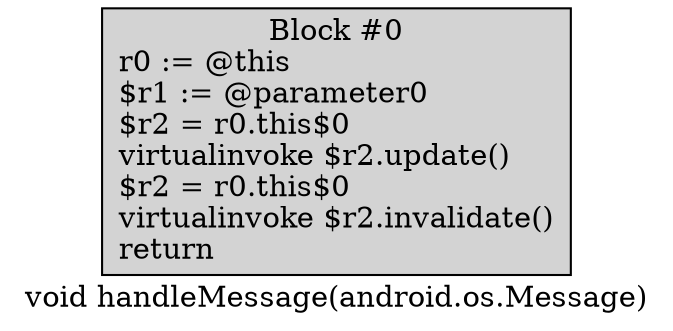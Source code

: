 digraph "void handleMessage(android.os.Message)" {
    label = "void handleMessage(android.os.Message)";
    node [shape = box];
    "0" [style = filled,fillcolor = lightgray,label = "Block #0\nr0 := @this\l$r1 := @parameter0\l$r2 = r0.this$0\lvirtualinvoke $r2.update()\l$r2 = r0.this$0\lvirtualinvoke $r2.invalidate()\lreturn\l",];
}
